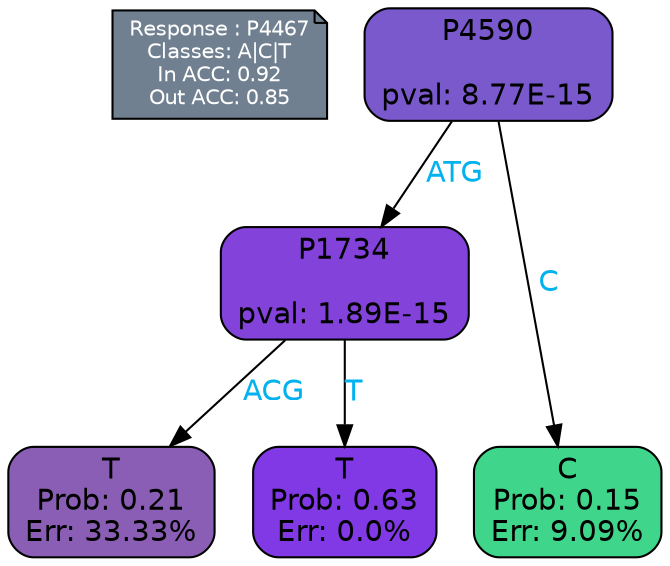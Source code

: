 digraph Tree {
node [shape=box, style="filled, rounded", color="black", fontname=helvetica] ;
graph [ranksep=equally, splines=polylines, bgcolor=transparent, dpi=600] ;
edge [fontname=helvetica] ;
LEGEND [label="Response : P4467
Classes: A|C|T
In ACC: 0.92
Out ACC: 0.85
",shape=note,align=left,style=filled,fillcolor="slategray",fontcolor="white",fontsize=10];1 [label="P4590

pval: 8.77E-15", fillcolor="#7959cc"] ;
2 [label="P1734

pval: 1.89E-15", fillcolor="#8342d9"] ;
3 [label="T
Prob: 0.21
Err: 33.33%", fillcolor="#8b5eb5"] ;
4 [label="T
Prob: 0.63
Err: 0.0%", fillcolor="#8139e5"] ;
5 [label="C
Prob: 0.15
Err: 9.09%", fillcolor="#3fd58a"] ;
1 -> 2 [label="ATG",fontcolor=deepskyblue2] ;
1 -> 5 [label="C",fontcolor=deepskyblue2] ;
2 -> 3 [label="ACG",fontcolor=deepskyblue2] ;
2 -> 4 [label="T",fontcolor=deepskyblue2] ;
{rank = same; 3;4;5;}{rank = same; LEGEND;1;}}